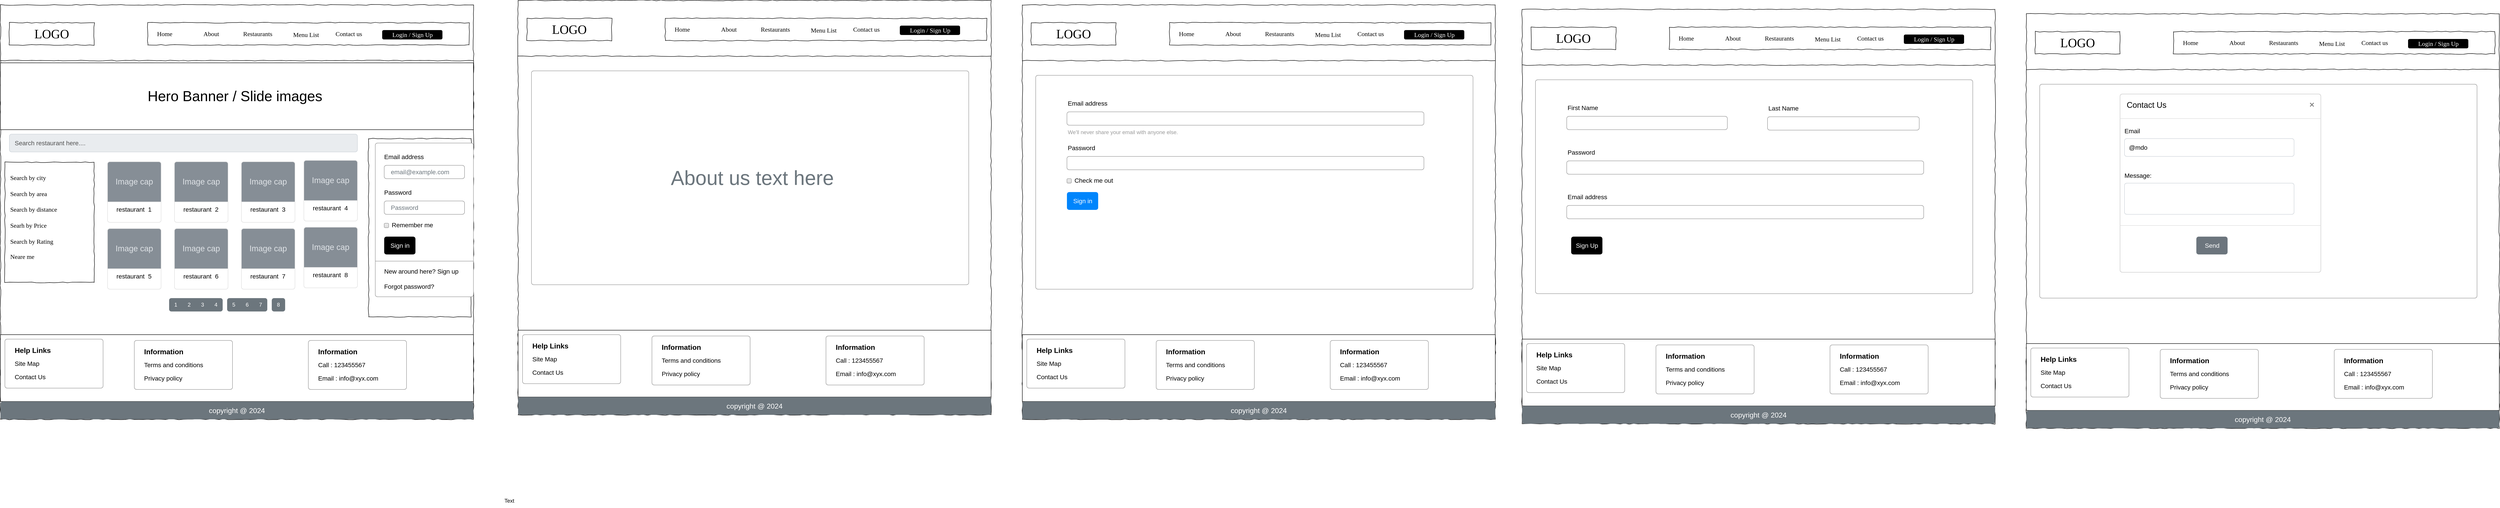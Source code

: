 <mxfile version="25.0.1">
  <diagram name="Page-1" id="03018318-947c-dd8e-b7a3-06fadd420f32">
    <mxGraphModel dx="3457" dy="620" grid="1" gridSize="10" guides="1" tooltips="1" connect="1" arrows="1" fold="1" page="1" pageScale="1" pageWidth="1100" pageHeight="850" background="none" math="0" shadow="0">
      <root>
        <mxCell id="0" />
        <mxCell id="1" parent="0" />
        <mxCell id="677b7b8949515195-1" value="" style="whiteSpace=wrap;html=1;rounded=0;shadow=0;labelBackgroundColor=none;strokeColor=#000000;strokeWidth=1;fillColor=none;fontFamily=Verdana;fontSize=12;fontColor=#000000;align=center;comic=1;" parent="1" vertex="1">
          <mxGeometry x="20" y="20" width="1060" height="930" as="geometry" />
        </mxCell>
        <mxCell id="677b7b8949515195-2" value="LOGO" style="whiteSpace=wrap;html=1;rounded=0;shadow=0;labelBackgroundColor=none;strokeWidth=1;fontFamily=Verdana;fontSize=28;align=center;comic=1;" parent="1" vertex="1">
          <mxGeometry x="40" y="60" width="190" height="50" as="geometry" />
        </mxCell>
        <mxCell id="677b7b8949515195-9" value="" style="line;strokeWidth=1;html=1;rounded=0;shadow=0;labelBackgroundColor=none;fillColor=none;fontFamily=Verdana;fontSize=14;fontColor=#000000;align=center;comic=1;" parent="1" vertex="1">
          <mxGeometry x="20" y="140" width="1060" height="10" as="geometry" />
        </mxCell>
        <mxCell id="677b7b8949515195-10" value="" style="whiteSpace=wrap;html=1;rounded=0;shadow=0;labelBackgroundColor=none;strokeWidth=1;fillColor=none;fontFamily=Verdana;fontSize=12;align=center;comic=1;" parent="1" vertex="1">
          <mxGeometry x="350" y="60" width="720" height="50" as="geometry" />
        </mxCell>
        <mxCell id="677b7b8949515195-11" value="Home" style="text;html=1;points=[];align=left;verticalAlign=top;spacingTop=-4;fontSize=14;fontFamily=Verdana" parent="1" vertex="1">
          <mxGeometry x="369" y="75" width="60" height="20" as="geometry" />
        </mxCell>
        <mxCell id="677b7b8949515195-12" value="About" style="text;html=1;points=[];align=left;verticalAlign=top;spacingTop=-4;fontSize=14;fontFamily=Verdana" parent="1" vertex="1">
          <mxGeometry x="473" y="75" width="60" height="20" as="geometry" />
        </mxCell>
        <mxCell id="677b7b8949515195-14" value="Contact us&amp;nbsp;" style="text;html=1;points=[];align=left;verticalAlign=top;spacingTop=-4;fontSize=14;fontFamily=Verdana" parent="1" vertex="1">
          <mxGeometry x="769" y="75" width="60" height="20" as="geometry" />
        </mxCell>
        <mxCell id="7AhK19ZsYWksxPjOCYiF-10" value="Restaurants" style="text;html=1;points=[];align=left;verticalAlign=top;spacingTop=-4;fontSize=14;fontFamily=Verdana" vertex="1" parent="1">
          <mxGeometry x="562" y="75" width="60" height="20" as="geometry" />
        </mxCell>
        <mxCell id="7AhK19ZsYWksxPjOCYiF-12" value="Login / Sign Up" style="text;html=1;points=[];align=center;verticalAlign=top;spacingTop=-4;fontSize=14;fontFamily=Verdana;imageHeight=24;rounded=1;fillColor=#000000;fontColor=#ffffff;strokeColor=#000000;" vertex="1" parent="1">
          <mxGeometry x="876" y="77" width="134" height="20" as="geometry" />
        </mxCell>
        <mxCell id="7AhK19ZsYWksxPjOCYiF-13" value="Menu List" style="text;html=1;points=[];align=left;verticalAlign=top;spacingTop=-4;fontSize=14;fontFamily=Verdana" vertex="1" parent="1">
          <mxGeometry x="674" y="77" width="60" height="20" as="geometry" />
        </mxCell>
        <mxCell id="7AhK19ZsYWksxPjOCYiF-55" value="" style="rounded=0;whiteSpace=wrap;html=1;" vertex="1" parent="1">
          <mxGeometry x="20" y="760" width="1060" height="150" as="geometry" />
        </mxCell>
        <mxCell id="7AhK19ZsYWksxPjOCYiF-56" value="" style="swimlane;container=1;shape=mxgraph.bootstrap.rrect;rSize=5;strokeColor=#999999;fillColor=#ffffff;fontStyle=0;childLayout=stackLayout;horizontal=1;startSize=0;horizontalStack=0;resizeParent=1;resizeParentMax=0;resizeLast=0;collapsible=0;marginBottom=0;whiteSpace=wrap;html=1;marginTop=10;marginBottom=10;" vertex="1" parent="1">
          <mxGeometry x="30" y="770" width="220" height="110" as="geometry" />
        </mxCell>
        <mxCell id="7AhK19ZsYWksxPjOCYiF-57" value="&lt;font color=&quot;#000000&quot; style=&quot;font-size: 16px;&quot;&gt;Help Links&lt;/font&gt;" style="text;align=left;verticalAlign=middle;spacingLeft=20;spacingRight=10;overflow=hidden;points=[[0,0.5],[1,0.5]];portConstraint=eastwest;rotatable=0;whiteSpace=wrap;html=1;fontColor=#757E85;fontSize=12;fontStyle=1;" vertex="1" parent="7AhK19ZsYWksxPjOCYiF-56">
          <mxGeometry y="10" width="220" height="30" as="geometry" />
        </mxCell>
        <mxCell id="7AhK19ZsYWksxPjOCYiF-58" value="Site Map" style="text;align=left;verticalAlign=middle;spacingLeft=20;spacingRight=10;overflow=hidden;points=[[0,0.5],[1,0.5]];portConstraint=eastwest;rotatable=0;whiteSpace=wrap;html=1;fontColor=inherit;fontSize=14;fontStyle=0;" vertex="1" parent="7AhK19ZsYWksxPjOCYiF-56">
          <mxGeometry y="40" width="220" height="30" as="geometry" />
        </mxCell>
        <mxCell id="7AhK19ZsYWksxPjOCYiF-59" value="Contact Us" style="text;align=left;verticalAlign=middle;spacingLeft=20;spacingRight=10;overflow=hidden;points=[[0,0.5],[1,0.5]];portConstraint=eastwest;rotatable=0;whiteSpace=wrap;html=1;fontColor=inherit;fontSize=14;fontStyle=0;" vertex="1" parent="7AhK19ZsYWksxPjOCYiF-56">
          <mxGeometry y="70" width="220" height="30" as="geometry" />
        </mxCell>
        <mxCell id="7AhK19ZsYWksxPjOCYiF-64" value="" style="swimlane;container=1;shape=mxgraph.bootstrap.rrect;rSize=5;strokeColor=#999999;fillColor=#ffffff;fontStyle=0;childLayout=stackLayout;horizontal=1;startSize=0;horizontalStack=0;resizeParent=1;resizeParentMax=0;resizeLast=0;collapsible=0;marginBottom=0;whiteSpace=wrap;html=1;marginTop=10;marginBottom=10;" vertex="1" parent="1">
          <mxGeometry x="320" y="773" width="220" height="110" as="geometry" />
        </mxCell>
        <mxCell id="7AhK19ZsYWksxPjOCYiF-65" value="&lt;font color=&quot;#000000&quot; style=&quot;font-size: 16px;&quot;&gt;Information&lt;/font&gt;" style="text;align=left;verticalAlign=middle;spacingLeft=20;spacingRight=10;overflow=hidden;points=[[0,0.5],[1,0.5]];portConstraint=eastwest;rotatable=0;whiteSpace=wrap;html=1;fontColor=#757E85;fontSize=12;fontStyle=1;" vertex="1" parent="7AhK19ZsYWksxPjOCYiF-64">
          <mxGeometry y="10" width="220" height="30" as="geometry" />
        </mxCell>
        <mxCell id="7AhK19ZsYWksxPjOCYiF-66" value="Terms and conditions" style="text;align=left;verticalAlign=middle;spacingLeft=20;spacingRight=10;overflow=hidden;points=[[0,0.5],[1,0.5]];portConstraint=eastwest;rotatable=0;whiteSpace=wrap;html=1;fontColor=inherit;fontSize=14;fontStyle=0;" vertex="1" parent="7AhK19ZsYWksxPjOCYiF-64">
          <mxGeometry y="40" width="220" height="30" as="geometry" />
        </mxCell>
        <mxCell id="7AhK19ZsYWksxPjOCYiF-67" value="Privacy policy" style="text;align=left;verticalAlign=middle;spacingLeft=20;spacingRight=10;overflow=hidden;points=[[0,0.5],[1,0.5]];portConstraint=eastwest;rotatable=0;whiteSpace=wrap;html=1;fontColor=inherit;fontSize=14;fontStyle=0;" vertex="1" parent="7AhK19ZsYWksxPjOCYiF-64">
          <mxGeometry y="70" width="220" height="30" as="geometry" />
        </mxCell>
        <mxCell id="7AhK19ZsYWksxPjOCYiF-68" value="" style="swimlane;container=1;shape=mxgraph.bootstrap.rrect;rSize=5;strokeColor=#999999;fillColor=#ffffff;fontStyle=0;childLayout=stackLayout;horizontal=1;startSize=0;horizontalStack=0;resizeParent=1;resizeParentMax=0;resizeLast=0;collapsible=0;marginBottom=0;whiteSpace=wrap;html=1;marginTop=10;marginBottom=10;" vertex="1" parent="1">
          <mxGeometry x="710" y="773" width="220" height="110" as="geometry" />
        </mxCell>
        <mxCell id="7AhK19ZsYWksxPjOCYiF-69" value="&lt;font color=&quot;#000000&quot; style=&quot;font-size: 16px;&quot;&gt;Information&lt;/font&gt;" style="text;align=left;verticalAlign=middle;spacingLeft=20;spacingRight=10;overflow=hidden;points=[[0,0.5],[1,0.5]];portConstraint=eastwest;rotatable=0;whiteSpace=wrap;html=1;fontColor=#757E85;fontSize=12;fontStyle=1;" vertex="1" parent="7AhK19ZsYWksxPjOCYiF-68">
          <mxGeometry y="10" width="220" height="30" as="geometry" />
        </mxCell>
        <mxCell id="7AhK19ZsYWksxPjOCYiF-71" value="Call : 123455567" style="text;align=left;verticalAlign=middle;spacingLeft=20;spacingRight=10;overflow=hidden;points=[[0,0.5],[1,0.5]];portConstraint=eastwest;rotatable=0;whiteSpace=wrap;html=1;fontColor=inherit;fontSize=14;fontStyle=0;" vertex="1" parent="7AhK19ZsYWksxPjOCYiF-68">
          <mxGeometry y="40" width="220" height="30" as="geometry" />
        </mxCell>
        <mxCell id="7AhK19ZsYWksxPjOCYiF-72" value="Email : info@xyx.com" style="text;align=left;verticalAlign=middle;spacingLeft=20;spacingRight=10;overflow=hidden;points=[[0,0.5],[1,0.5]];portConstraint=eastwest;rotatable=0;whiteSpace=wrap;html=1;fontColor=inherit;fontSize=14;fontStyle=0;" vertex="1" parent="7AhK19ZsYWksxPjOCYiF-68">
          <mxGeometry y="70" width="220" height="30" as="geometry" />
        </mxCell>
        <mxCell id="7AhK19ZsYWksxPjOCYiF-73" value="copyright @ 2024" style="html=1;shadow=0;dashed=0;shape=mxgraph.bootstrap.rrect;rSize=5;strokeColor=none;strokeWidth=1;fillColor=#6C767D;fontColor=#FFFFFF;whiteSpace=wrap;align=center;verticalAlign=middle;spacingLeft=0;fontStyle=0;fontSize=16;spacing=5;" vertex="1" parent="1">
          <mxGeometry x="20" y="910" width="1060" height="40" as="geometry" />
        </mxCell>
        <mxCell id="7AhK19ZsYWksxPjOCYiF-74" value="Text" style="text;html=1;align=center;verticalAlign=middle;resizable=0;points=[];autosize=1;strokeColor=none;fillColor=none;" vertex="1" parent="1">
          <mxGeometry x="-25" y="1128" width="50" height="30" as="geometry" />
        </mxCell>
        <mxCell id="7AhK19ZsYWksxPjOCYiF-75" value="" style="whiteSpace=wrap;html=1;rounded=0;shadow=0;labelBackgroundColor=none;strokeColor=#000000;strokeWidth=1;fillColor=none;fontFamily=Verdana;fontSize=12;fontColor=#000000;align=center;comic=1;" vertex="1" parent="1">
          <mxGeometry x="-1140" y="30" width="1060" height="930" as="geometry" />
        </mxCell>
        <mxCell id="7AhK19ZsYWksxPjOCYiF-76" value="LOGO" style="whiteSpace=wrap;html=1;rounded=0;shadow=0;labelBackgroundColor=none;strokeWidth=1;fontFamily=Verdana;fontSize=28;align=center;comic=1;" vertex="1" parent="1">
          <mxGeometry x="-1120" y="70" width="190" height="50" as="geometry" />
        </mxCell>
        <mxCell id="7AhK19ZsYWksxPjOCYiF-77" value="" style="whiteSpace=wrap;html=1;rounded=0;shadow=0;labelBackgroundColor=none;strokeWidth=1;fillColor=none;fontFamily=Verdana;fontSize=12;align=center;comic=1;" vertex="1" parent="1">
          <mxGeometry x="-1130" y="383" width="200" height="270" as="geometry" />
        </mxCell>
        <mxCell id="7AhK19ZsYWksxPjOCYiF-78" value="" style="line;strokeWidth=1;html=1;rounded=0;shadow=0;labelBackgroundColor=none;fillColor=none;fontFamily=Verdana;fontSize=14;fontColor=#000000;align=center;comic=1;" vertex="1" parent="1">
          <mxGeometry x="-1140" y="150" width="1060" height="10" as="geometry" />
        </mxCell>
        <mxCell id="7AhK19ZsYWksxPjOCYiF-79" value="" style="whiteSpace=wrap;html=1;rounded=0;shadow=0;labelBackgroundColor=none;strokeWidth=1;fillColor=none;fontFamily=Verdana;fontSize=12;align=center;comic=1;" vertex="1" parent="1">
          <mxGeometry x="-810" y="70" width="720" height="50" as="geometry" />
        </mxCell>
        <mxCell id="7AhK19ZsYWksxPjOCYiF-80" value="Home" style="text;html=1;points=[];align=left;verticalAlign=top;spacingTop=-4;fontSize=14;fontFamily=Verdana" vertex="1" parent="1">
          <mxGeometry x="-791" y="85" width="60" height="20" as="geometry" />
        </mxCell>
        <mxCell id="7AhK19ZsYWksxPjOCYiF-81" value="About" style="text;html=1;points=[];align=left;verticalAlign=top;spacingTop=-4;fontSize=14;fontFamily=Verdana" vertex="1" parent="1">
          <mxGeometry x="-687" y="85" width="60" height="20" as="geometry" />
        </mxCell>
        <mxCell id="7AhK19ZsYWksxPjOCYiF-82" value="Contact us&amp;nbsp;" style="text;html=1;points=[];align=left;verticalAlign=top;spacingTop=-4;fontSize=14;fontFamily=Verdana" vertex="1" parent="1">
          <mxGeometry x="-391" y="85" width="60" height="20" as="geometry" />
        </mxCell>
        <mxCell id="7AhK19ZsYWksxPjOCYiF-83" value="" style="whiteSpace=wrap;html=1;rounded=0;shadow=0;labelBackgroundColor=none;strokeWidth=1;fillColor=none;fontFamily=Verdana;fontSize=12;align=center;comic=1;" vertex="1" parent="1">
          <mxGeometry x="-315" y="330" width="230" height="400" as="geometry" />
        </mxCell>
        <mxCell id="7AhK19ZsYWksxPjOCYiF-84" value="Search by city&lt;div&gt;&lt;br&gt;&lt;/div&gt;" style="text;html=1;points=[];align=left;verticalAlign=top;spacingTop=-4;fontSize=14;fontFamily=Verdana" vertex="1" parent="1">
          <mxGeometry x="-1120" y="408" width="170" height="20" as="geometry" />
        </mxCell>
        <mxCell id="7AhK19ZsYWksxPjOCYiF-85" value="Search by area" style="text;html=1;points=[];align=left;verticalAlign=top;spacingTop=-4;fontSize=14;fontFamily=Verdana" vertex="1" parent="1">
          <mxGeometry x="-1120" y="444" width="170" height="20" as="geometry" />
        </mxCell>
        <mxCell id="7AhK19ZsYWksxPjOCYiF-86" value="&lt;div&gt;Search by distance&amp;nbsp;&lt;/div&gt;" style="text;html=1;points=[];align=left;verticalAlign=top;spacingTop=-4;fontSize=14;fontFamily=Verdana" vertex="1" parent="1">
          <mxGeometry x="-1120" y="479" width="170" height="20" as="geometry" />
        </mxCell>
        <mxCell id="7AhK19ZsYWksxPjOCYiF-87" value="Searh by Price" style="text;html=1;points=[];align=left;verticalAlign=top;spacingTop=-4;fontSize=14;fontFamily=Verdana" vertex="1" parent="1">
          <mxGeometry x="-1120" y="515" width="170" height="20" as="geometry" />
        </mxCell>
        <mxCell id="7AhK19ZsYWksxPjOCYiF-88" value="Search by Rating&amp;nbsp;" style="text;html=1;points=[];align=left;verticalAlign=top;spacingTop=-4;fontSize=14;fontFamily=Verdana" vertex="1" parent="1">
          <mxGeometry x="-1120" y="551" width="170" height="20" as="geometry" />
        </mxCell>
        <mxCell id="7AhK19ZsYWksxPjOCYiF-89" value="" style="html=1;shadow=0;dashed=0;shape=mxgraph.bootstrap.rrect;rSize=5;fillColor=#ffffff;strokeColor=#999999;" vertex="1" parent="1">
          <mxGeometry x="-300" y="340" width="220" height="345" as="geometry" />
        </mxCell>
        <mxCell id="7AhK19ZsYWksxPjOCYiF-90" value="Email address" style="fillColor=none;strokeColor=none;align=left;spacing=20;fontSize=14;" vertex="1" parent="7AhK19ZsYWksxPjOCYiF-89">
          <mxGeometry width="220" height="40" relative="1" as="geometry">
            <mxPoint y="10" as="offset" />
          </mxGeometry>
        </mxCell>
        <mxCell id="7AhK19ZsYWksxPjOCYiF-91" value="email@example.com" style="html=1;shadow=0;dashed=0;shape=mxgraph.bootstrap.rrect;rSize=5;fillColor=none;strokeColor=#999999;align=left;spacing=15;fontSize=14;fontColor=#6C767D;" vertex="1" parent="7AhK19ZsYWksxPjOCYiF-89">
          <mxGeometry width="180" height="30" relative="1" as="geometry">
            <mxPoint x="20" y="50" as="offset" />
          </mxGeometry>
        </mxCell>
        <mxCell id="7AhK19ZsYWksxPjOCYiF-92" value="Password" style="fillColor=none;strokeColor=none;align=left;spacing=20;fontSize=14;" vertex="1" parent="7AhK19ZsYWksxPjOCYiF-89">
          <mxGeometry width="220" height="40" relative="1" as="geometry">
            <mxPoint y="90" as="offset" />
          </mxGeometry>
        </mxCell>
        <mxCell id="7AhK19ZsYWksxPjOCYiF-93" value="Password" style="html=1;shadow=0;dashed=0;shape=mxgraph.bootstrap.rrect;rSize=5;fillColor=none;strokeColor=#999999;align=left;spacing=15;fontSize=14;fontColor=#6C767D;" vertex="1" parent="7AhK19ZsYWksxPjOCYiF-89">
          <mxGeometry width="180" height="30" relative="1" as="geometry">
            <mxPoint x="20" y="130" as="offset" />
          </mxGeometry>
        </mxCell>
        <mxCell id="7AhK19ZsYWksxPjOCYiF-94" value="Remember me" style="html=1;shadow=0;dashed=0;shape=mxgraph.bootstrap.rrect;rSize=2;fillColor=#EDEDED;strokeColor=#999999;align=left;fontSize=14;fontColor=#000000;labelPosition=right;verticalLabelPosition=middle;verticalAlign=middle;spacingLeft=5;spacingTop=-2;gradientColor=#DEDEDE;" vertex="1" parent="7AhK19ZsYWksxPjOCYiF-89">
          <mxGeometry width="10" height="10" relative="1" as="geometry">
            <mxPoint x="20" y="180" as="offset" />
          </mxGeometry>
        </mxCell>
        <mxCell id="7AhK19ZsYWksxPjOCYiF-95" value="Sign in" style="html=1;shadow=0;dashed=0;shape=mxgraph.bootstrap.rrect;rSize=5;fillColor=#000000;strokeColor=none;align=center;fontSize=14;fontColor=#FFFFFF;" vertex="1" parent="7AhK19ZsYWksxPjOCYiF-89">
          <mxGeometry width="70" height="40" relative="1" as="geometry">
            <mxPoint x="20" y="210" as="offset" />
          </mxGeometry>
        </mxCell>
        <mxCell id="7AhK19ZsYWksxPjOCYiF-96" value="" style="shape=line;strokeColor=#999999;perimeter=none;resizeWidth=1;" vertex="1" parent="7AhK19ZsYWksxPjOCYiF-89">
          <mxGeometry width="220" height="10" relative="1" as="geometry">
            <mxPoint y="260" as="offset" />
          </mxGeometry>
        </mxCell>
        <mxCell id="7AhK19ZsYWksxPjOCYiF-97" value="New around here? Sign up&lt;br&gt;&lt;br&gt;Forgot password?" style="html=1;fillColor=none;strokeColor=none;align=left;spacing=20;fontSize=14;" vertex="1" parent="7AhK19ZsYWksxPjOCYiF-89">
          <mxGeometry width="220" height="60" relative="1" as="geometry">
            <mxPoint y="275" as="offset" />
          </mxGeometry>
        </mxCell>
        <mxCell id="7AhK19ZsYWksxPjOCYiF-98" value="Restaurants" style="text;html=1;points=[];align=left;verticalAlign=top;spacingTop=-4;fontSize=14;fontFamily=Verdana" vertex="1" parent="1">
          <mxGeometry x="-598" y="85" width="60" height="20" as="geometry" />
        </mxCell>
        <mxCell id="7AhK19ZsYWksxPjOCYiF-99" value="Login / Sign Up" style="text;html=1;points=[];align=center;verticalAlign=top;spacingTop=-4;fontSize=14;fontFamily=Verdana;imageHeight=24;rounded=1;fillColor=#000000;fontColor=#ffffff;strokeColor=#000000;" vertex="1" parent="1">
          <mxGeometry x="-284" y="87" width="134" height="20" as="geometry" />
        </mxCell>
        <mxCell id="7AhK19ZsYWksxPjOCYiF-100" value="Menu List" style="text;html=1;points=[];align=left;verticalAlign=top;spacingTop=-4;fontSize=14;fontFamily=Verdana" vertex="1" parent="1">
          <mxGeometry x="-486" y="87" width="60" height="20" as="geometry" />
        </mxCell>
        <mxCell id="7AhK19ZsYWksxPjOCYiF-101" value="restaurant&amp;nbsp; 1" style="html=1;shadow=0;dashed=0;shape=mxgraph.bootstrap.rrect;rSize=5;strokeColor=#DFDFDF;html=1;whiteSpace=wrap;fillColor=#ffffff;fontColor=#000000;verticalAlign=bottom;align=left;spacing=20;fontSize=14;" vertex="1" parent="1">
          <mxGeometry x="-900" y="382" width="120" height="136" as="geometry" />
        </mxCell>
        <mxCell id="7AhK19ZsYWksxPjOCYiF-102" value="Image cap" style="html=1;shadow=0;dashed=0;shape=mxgraph.bootstrap.topButton;rSize=5;perimeter=none;whiteSpace=wrap;fillColor=#868E96;strokeColor=#DFDFDF;fontColor=#DEE2E6;resizeWidth=1;fontSize=18;" vertex="1" parent="7AhK19ZsYWksxPjOCYiF-101">
          <mxGeometry width="120" height="90" relative="1" as="geometry" />
        </mxCell>
        <mxCell id="7AhK19ZsYWksxPjOCYiF-103" value="restaurant&amp;nbsp; 2" style="html=1;shadow=0;dashed=0;shape=mxgraph.bootstrap.rrect;rSize=5;strokeColor=#DFDFDF;html=1;whiteSpace=wrap;fillColor=#ffffff;fontColor=#000000;verticalAlign=bottom;align=left;spacing=20;fontSize=14;" vertex="1" parent="1">
          <mxGeometry x="-750" y="382" width="120" height="136" as="geometry" />
        </mxCell>
        <mxCell id="7AhK19ZsYWksxPjOCYiF-104" value="Image cap" style="html=1;shadow=0;dashed=0;shape=mxgraph.bootstrap.topButton;rSize=5;perimeter=none;whiteSpace=wrap;fillColor=#868E96;strokeColor=#DFDFDF;fontColor=#DEE2E6;resizeWidth=1;fontSize=18;" vertex="1" parent="7AhK19ZsYWksxPjOCYiF-103">
          <mxGeometry width="120" height="90" relative="1" as="geometry" />
        </mxCell>
        <mxCell id="7AhK19ZsYWksxPjOCYiF-105" value="restaurant&amp;nbsp; 3" style="html=1;shadow=0;dashed=0;shape=mxgraph.bootstrap.rrect;rSize=5;strokeColor=#DFDFDF;html=1;whiteSpace=wrap;fillColor=#ffffff;fontColor=#000000;verticalAlign=bottom;align=left;spacing=20;fontSize=14;" vertex="1" parent="1">
          <mxGeometry x="-600" y="382" width="120" height="136" as="geometry" />
        </mxCell>
        <mxCell id="7AhK19ZsYWksxPjOCYiF-106" value="Image cap" style="html=1;shadow=0;dashed=0;shape=mxgraph.bootstrap.topButton;rSize=5;perimeter=none;whiteSpace=wrap;fillColor=#868E96;strokeColor=#DFDFDF;fontColor=#DEE2E6;resizeWidth=1;fontSize=18;" vertex="1" parent="7AhK19ZsYWksxPjOCYiF-105">
          <mxGeometry width="120" height="90" relative="1" as="geometry" />
        </mxCell>
        <mxCell id="7AhK19ZsYWksxPjOCYiF-107" value="restaurant&amp;nbsp; 4" style="html=1;shadow=0;dashed=0;shape=mxgraph.bootstrap.rrect;rSize=5;strokeColor=#DFDFDF;html=1;whiteSpace=wrap;fillColor=#ffffff;fontColor=#000000;verticalAlign=bottom;align=left;spacing=20;fontSize=14;" vertex="1" parent="1">
          <mxGeometry x="-460" y="379" width="120" height="136" as="geometry" />
        </mxCell>
        <mxCell id="7AhK19ZsYWksxPjOCYiF-108" value="Image cap" style="html=1;shadow=0;dashed=0;shape=mxgraph.bootstrap.topButton;rSize=5;perimeter=none;whiteSpace=wrap;fillColor=#868E96;strokeColor=#DFDFDF;fontColor=#DEE2E6;resizeWidth=1;fontSize=18;" vertex="1" parent="7AhK19ZsYWksxPjOCYiF-107">
          <mxGeometry width="120" height="90" relative="1" as="geometry" />
        </mxCell>
        <mxCell id="7AhK19ZsYWksxPjOCYiF-109" value="restaurant&amp;nbsp; 5" style="html=1;shadow=0;dashed=0;shape=mxgraph.bootstrap.rrect;rSize=5;strokeColor=#DFDFDF;html=1;whiteSpace=wrap;fillColor=#ffffff;fontColor=#000000;verticalAlign=bottom;align=left;spacing=20;fontSize=14;" vertex="1" parent="1">
          <mxGeometry x="-900" y="532" width="120" height="136" as="geometry" />
        </mxCell>
        <mxCell id="7AhK19ZsYWksxPjOCYiF-110" value="Image cap" style="html=1;shadow=0;dashed=0;shape=mxgraph.bootstrap.topButton;rSize=5;perimeter=none;whiteSpace=wrap;fillColor=#868E96;strokeColor=#DFDFDF;fontColor=#DEE2E6;resizeWidth=1;fontSize=18;" vertex="1" parent="7AhK19ZsYWksxPjOCYiF-109">
          <mxGeometry width="120" height="90" relative="1" as="geometry" />
        </mxCell>
        <mxCell id="7AhK19ZsYWksxPjOCYiF-111" value="restaurant&amp;nbsp; 6" style="html=1;shadow=0;dashed=0;shape=mxgraph.bootstrap.rrect;rSize=5;strokeColor=#DFDFDF;html=1;whiteSpace=wrap;fillColor=#ffffff;fontColor=#000000;verticalAlign=bottom;align=left;spacing=20;fontSize=14;" vertex="1" parent="1">
          <mxGeometry x="-750" y="532" width="120" height="136" as="geometry" />
        </mxCell>
        <mxCell id="7AhK19ZsYWksxPjOCYiF-112" value="Image cap" style="html=1;shadow=0;dashed=0;shape=mxgraph.bootstrap.topButton;rSize=5;perimeter=none;whiteSpace=wrap;fillColor=#868E96;strokeColor=#DFDFDF;fontColor=#DEE2E6;resizeWidth=1;fontSize=18;" vertex="1" parent="7AhK19ZsYWksxPjOCYiF-111">
          <mxGeometry width="120" height="90" relative="1" as="geometry" />
        </mxCell>
        <mxCell id="7AhK19ZsYWksxPjOCYiF-113" value="restaurant&amp;nbsp; 7" style="html=1;shadow=0;dashed=0;shape=mxgraph.bootstrap.rrect;rSize=5;strokeColor=#DFDFDF;html=1;whiteSpace=wrap;fillColor=#ffffff;fontColor=#000000;verticalAlign=bottom;align=left;spacing=20;fontSize=14;" vertex="1" parent="1">
          <mxGeometry x="-600" y="532" width="120" height="136" as="geometry" />
        </mxCell>
        <mxCell id="7AhK19ZsYWksxPjOCYiF-114" value="Image cap" style="html=1;shadow=0;dashed=0;shape=mxgraph.bootstrap.topButton;rSize=5;perimeter=none;whiteSpace=wrap;fillColor=#868E96;strokeColor=#DFDFDF;fontColor=#DEE2E6;resizeWidth=1;fontSize=18;" vertex="1" parent="7AhK19ZsYWksxPjOCYiF-113">
          <mxGeometry width="120" height="90" relative="1" as="geometry" />
        </mxCell>
        <mxCell id="7AhK19ZsYWksxPjOCYiF-115" value="restaurant&amp;nbsp; 8" style="html=1;shadow=0;dashed=0;shape=mxgraph.bootstrap.rrect;rSize=5;strokeColor=#DFDFDF;html=1;whiteSpace=wrap;fillColor=#ffffff;fontColor=#000000;verticalAlign=bottom;align=left;spacing=20;fontSize=14;" vertex="1" parent="1">
          <mxGeometry x="-460" y="529" width="120" height="136" as="geometry" />
        </mxCell>
        <mxCell id="7AhK19ZsYWksxPjOCYiF-116" value="Image cap" style="html=1;shadow=0;dashed=0;shape=mxgraph.bootstrap.topButton;rSize=5;perimeter=none;whiteSpace=wrap;fillColor=#868E96;strokeColor=#DFDFDF;fontColor=#DEE2E6;resizeWidth=1;fontSize=18;" vertex="1" parent="7AhK19ZsYWksxPjOCYiF-115">
          <mxGeometry width="120" height="90" relative="1" as="geometry" />
        </mxCell>
        <mxCell id="7AhK19ZsYWksxPjOCYiF-117" value="Neare me" style="text;html=1;points=[];align=left;verticalAlign=top;spacingTop=-4;fontSize=14;fontFamily=Verdana" vertex="1" parent="1">
          <mxGeometry x="-1120" y="585" width="170" height="20" as="geometry" />
        </mxCell>
        <mxCell id="7AhK19ZsYWksxPjOCYiF-118" value="Search&amp;nbsp;restaurant here...." style="html=1;shadow=0;dashed=0;shape=mxgraph.bootstrap.rrect;rSize=5;strokeColor=#CED4DA;strokeWidth=1;fillColor=#E9ECEF;fontColor=#505050;whiteSpace=wrap;align=left;verticalAlign=middle;spacingLeft=10;fontSize=14;" vertex="1" parent="1">
          <mxGeometry x="-1120" y="320" width="780" height="40" as="geometry" />
        </mxCell>
        <mxCell id="7AhK19ZsYWksxPjOCYiF-119" value="&lt;font style=&quot;font-size: 32px;&quot;&gt;Hero Banner / Slide images&amp;nbsp;&lt;/font&gt;" style="rounded=0;whiteSpace=wrap;html=1;" vertex="1" parent="1">
          <mxGeometry x="-1140" y="160" width="1060" height="150" as="geometry" />
        </mxCell>
        <mxCell id="7AhK19ZsYWksxPjOCYiF-120" value="" style="swimlane;shape=mxgraph.bootstrap.anchor;strokeColor=none;fillColor=#6C767D;fontColor=#ffffff;fontStyle=0;childLayout=stackLayout;horizontal=0;startSize=0;horizontalStack=1;resizeParent=1;resizeParentMax=0;resizeLast=0;collapsible=0;marginBottom=0;whiteSpace=wrap;html=1;" vertex="1" parent="1">
          <mxGeometry x="-762" y="688" width="260" height="30" as="geometry" />
        </mxCell>
        <mxCell id="7AhK19ZsYWksxPjOCYiF-121" value="1" style="text;strokeColor=inherit;align=center;verticalAlign=middle;spacingLeft=10;spacingRight=10;overflow=hidden;points=[[0,0.5],[1,0.5]];portConstraint=eastwest;rotatable=0;whiteSpace=wrap;html=1;shape=mxgraph.bootstrap.leftButton;rSize=5;fillColor=inherit;fontColor=inherit;" vertex="1" parent="7AhK19ZsYWksxPjOCYiF-120">
          <mxGeometry width="30" height="30" as="geometry" />
        </mxCell>
        <mxCell id="7AhK19ZsYWksxPjOCYiF-122" value="2" style="text;strokeColor=inherit;align=center;verticalAlign=middle;spacingLeft=10;spacingRight=10;overflow=hidden;points=[[0,0.5],[1,0.5]];portConstraint=eastwest;rotatable=0;whiteSpace=wrap;html=1;rSize=5;fillColor=inherit;fontColor=inherit;" vertex="1" parent="7AhK19ZsYWksxPjOCYiF-120">
          <mxGeometry x="30" width="30" height="30" as="geometry" />
        </mxCell>
        <mxCell id="7AhK19ZsYWksxPjOCYiF-123" value="3" style="text;strokeColor=inherit;align=center;verticalAlign=middle;spacingLeft=10;spacingRight=10;overflow=hidden;points=[[0,0.5],[1,0.5]];portConstraint=eastwest;rotatable=0;whiteSpace=wrap;html=1;rSize=5;fillColor=inherit;fontColor=inherit;" vertex="1" parent="7AhK19ZsYWksxPjOCYiF-120">
          <mxGeometry x="60" width="30" height="30" as="geometry" />
        </mxCell>
        <mxCell id="7AhK19ZsYWksxPjOCYiF-124" value="4" style="text;strokeColor=inherit;align=center;verticalAlign=middle;spacingLeft=10;spacingRight=10;overflow=hidden;points=[[0,0.5],[1,0.5]];portConstraint=eastwest;rotatable=0;whiteSpace=wrap;html=1;shape=mxgraph.bootstrap.rightButton;rSize=5;fillColor=inherit;fontColor=inherit;" vertex="1" parent="7AhK19ZsYWksxPjOCYiF-120">
          <mxGeometry x="90" width="30" height="30" as="geometry" />
        </mxCell>
        <mxCell id="7AhK19ZsYWksxPjOCYiF-125" value="" style="text;" vertex="1" parent="7AhK19ZsYWksxPjOCYiF-120">
          <mxGeometry x="120" width="10" height="30" as="geometry" />
        </mxCell>
        <mxCell id="7AhK19ZsYWksxPjOCYiF-126" value="5" style="text;strokeColor=inherit;align=center;verticalAlign=middle;spacingLeft=10;spacingRight=10;overflow=hidden;points=[[0,0.5],[1,0.5]];portConstraint=eastwest;rotatable=0;whiteSpace=wrap;html=1;shape=mxgraph.bootstrap.leftButton;rSize=5;fillColor=inherit;fontColor=inherit;" vertex="1" parent="7AhK19ZsYWksxPjOCYiF-120">
          <mxGeometry x="130" width="30" height="30" as="geometry" />
        </mxCell>
        <mxCell id="7AhK19ZsYWksxPjOCYiF-127" value="6" style="text;strokeColor=inherit;align=center;verticalAlign=middle;spacingLeft=10;spacingRight=10;overflow=hidden;points=[[0,0.5],[1,0.5]];portConstraint=eastwest;rotatable=0;whiteSpace=wrap;html=1;rSize=5;fillColor=inherit;fontColor=inherit;" vertex="1" parent="7AhK19ZsYWksxPjOCYiF-120">
          <mxGeometry x="160" width="30" height="30" as="geometry" />
        </mxCell>
        <mxCell id="7AhK19ZsYWksxPjOCYiF-128" value="7" style="text;strokeColor=inherit;align=center;verticalAlign=middle;spacingLeft=10;spacingRight=10;overflow=hidden;points=[[0,0.5],[1,0.5]];portConstraint=eastwest;rotatable=0;whiteSpace=wrap;html=1;shape=mxgraph.bootstrap.rightButton;rSize=5;fillColor=inherit;fontColor=inherit;" vertex="1" parent="7AhK19ZsYWksxPjOCYiF-120">
          <mxGeometry x="190" width="30" height="30" as="geometry" />
        </mxCell>
        <mxCell id="7AhK19ZsYWksxPjOCYiF-129" value="" style="text;" vertex="1" parent="7AhK19ZsYWksxPjOCYiF-120">
          <mxGeometry x="220" width="10" height="30" as="geometry" />
        </mxCell>
        <mxCell id="7AhK19ZsYWksxPjOCYiF-130" value="8" style="text;strokeColor=inherit;align=center;verticalAlign=middle;spacingLeft=10;spacingRight=10;overflow=hidden;points=[[0,0.5],[1,0.5]];portConstraint=eastwest;rotatable=0;whiteSpace=wrap;html=1;shape=mxgraph.bootstrap.rrect;rSize=5;fillColor=inherit;fontColor=inherit;" vertex="1" parent="7AhK19ZsYWksxPjOCYiF-120">
          <mxGeometry x="230" width="30" height="30" as="geometry" />
        </mxCell>
        <mxCell id="7AhK19ZsYWksxPjOCYiF-131" value="" style="rounded=0;whiteSpace=wrap;html=1;" vertex="1" parent="1">
          <mxGeometry x="-1140" y="770" width="1060" height="150" as="geometry" />
        </mxCell>
        <mxCell id="7AhK19ZsYWksxPjOCYiF-132" value="" style="swimlane;container=1;shape=mxgraph.bootstrap.rrect;rSize=5;strokeColor=#999999;fillColor=#ffffff;fontStyle=0;childLayout=stackLayout;horizontal=1;startSize=0;horizontalStack=0;resizeParent=1;resizeParentMax=0;resizeLast=0;collapsible=0;marginBottom=0;whiteSpace=wrap;html=1;marginTop=10;marginBottom=10;" vertex="1" parent="1">
          <mxGeometry x="-1130" y="780" width="220" height="110" as="geometry" />
        </mxCell>
        <mxCell id="7AhK19ZsYWksxPjOCYiF-133" value="&lt;font color=&quot;#000000&quot; style=&quot;font-size: 16px;&quot;&gt;Help Links&lt;/font&gt;" style="text;align=left;verticalAlign=middle;spacingLeft=20;spacingRight=10;overflow=hidden;points=[[0,0.5],[1,0.5]];portConstraint=eastwest;rotatable=0;whiteSpace=wrap;html=1;fontColor=#757E85;fontSize=12;fontStyle=1;" vertex="1" parent="7AhK19ZsYWksxPjOCYiF-132">
          <mxGeometry y="10" width="220" height="30" as="geometry" />
        </mxCell>
        <mxCell id="7AhK19ZsYWksxPjOCYiF-134" value="Site Map" style="text;align=left;verticalAlign=middle;spacingLeft=20;spacingRight=10;overflow=hidden;points=[[0,0.5],[1,0.5]];portConstraint=eastwest;rotatable=0;whiteSpace=wrap;html=1;fontColor=inherit;fontSize=14;fontStyle=0;" vertex="1" parent="7AhK19ZsYWksxPjOCYiF-132">
          <mxGeometry y="40" width="220" height="30" as="geometry" />
        </mxCell>
        <mxCell id="7AhK19ZsYWksxPjOCYiF-135" value="Contact Us" style="text;align=left;verticalAlign=middle;spacingLeft=20;spacingRight=10;overflow=hidden;points=[[0,0.5],[1,0.5]];portConstraint=eastwest;rotatable=0;whiteSpace=wrap;html=1;fontColor=inherit;fontSize=14;fontStyle=0;" vertex="1" parent="7AhK19ZsYWksxPjOCYiF-132">
          <mxGeometry y="70" width="220" height="30" as="geometry" />
        </mxCell>
        <mxCell id="7AhK19ZsYWksxPjOCYiF-136" value="" style="swimlane;container=1;shape=mxgraph.bootstrap.rrect;rSize=5;strokeColor=#999999;fillColor=#ffffff;fontStyle=0;childLayout=stackLayout;horizontal=1;startSize=0;horizontalStack=0;resizeParent=1;resizeParentMax=0;resizeLast=0;collapsible=0;marginBottom=0;whiteSpace=wrap;html=1;marginTop=10;marginBottom=10;" vertex="1" parent="1">
          <mxGeometry x="-840" y="783" width="220" height="110" as="geometry" />
        </mxCell>
        <mxCell id="7AhK19ZsYWksxPjOCYiF-137" value="&lt;font color=&quot;#000000&quot; style=&quot;font-size: 16px;&quot;&gt;Information&lt;/font&gt;" style="text;align=left;verticalAlign=middle;spacingLeft=20;spacingRight=10;overflow=hidden;points=[[0,0.5],[1,0.5]];portConstraint=eastwest;rotatable=0;whiteSpace=wrap;html=1;fontColor=#757E85;fontSize=12;fontStyle=1;" vertex="1" parent="7AhK19ZsYWksxPjOCYiF-136">
          <mxGeometry y="10" width="220" height="30" as="geometry" />
        </mxCell>
        <mxCell id="7AhK19ZsYWksxPjOCYiF-138" value="Terms and conditions" style="text;align=left;verticalAlign=middle;spacingLeft=20;spacingRight=10;overflow=hidden;points=[[0,0.5],[1,0.5]];portConstraint=eastwest;rotatable=0;whiteSpace=wrap;html=1;fontColor=inherit;fontSize=14;fontStyle=0;" vertex="1" parent="7AhK19ZsYWksxPjOCYiF-136">
          <mxGeometry y="40" width="220" height="30" as="geometry" />
        </mxCell>
        <mxCell id="7AhK19ZsYWksxPjOCYiF-139" value="Privacy policy" style="text;align=left;verticalAlign=middle;spacingLeft=20;spacingRight=10;overflow=hidden;points=[[0,0.5],[1,0.5]];portConstraint=eastwest;rotatable=0;whiteSpace=wrap;html=1;fontColor=inherit;fontSize=14;fontStyle=0;" vertex="1" parent="7AhK19ZsYWksxPjOCYiF-136">
          <mxGeometry y="70" width="220" height="30" as="geometry" />
        </mxCell>
        <mxCell id="7AhK19ZsYWksxPjOCYiF-140" value="" style="swimlane;container=1;shape=mxgraph.bootstrap.rrect;rSize=5;strokeColor=#999999;fillColor=#ffffff;fontStyle=0;childLayout=stackLayout;horizontal=1;startSize=0;horizontalStack=0;resizeParent=1;resizeParentMax=0;resizeLast=0;collapsible=0;marginBottom=0;whiteSpace=wrap;html=1;marginTop=10;marginBottom=10;" vertex="1" parent="1">
          <mxGeometry x="-450" y="783" width="220" height="110" as="geometry" />
        </mxCell>
        <mxCell id="7AhK19ZsYWksxPjOCYiF-141" value="&lt;font color=&quot;#000000&quot; style=&quot;font-size: 16px;&quot;&gt;Information&lt;/font&gt;" style="text;align=left;verticalAlign=middle;spacingLeft=20;spacingRight=10;overflow=hidden;points=[[0,0.5],[1,0.5]];portConstraint=eastwest;rotatable=0;whiteSpace=wrap;html=1;fontColor=#757E85;fontSize=12;fontStyle=1;" vertex="1" parent="7AhK19ZsYWksxPjOCYiF-140">
          <mxGeometry y="10" width="220" height="30" as="geometry" />
        </mxCell>
        <mxCell id="7AhK19ZsYWksxPjOCYiF-142" value="Call : 123455567" style="text;align=left;verticalAlign=middle;spacingLeft=20;spacingRight=10;overflow=hidden;points=[[0,0.5],[1,0.5]];portConstraint=eastwest;rotatable=0;whiteSpace=wrap;html=1;fontColor=inherit;fontSize=14;fontStyle=0;" vertex="1" parent="7AhK19ZsYWksxPjOCYiF-140">
          <mxGeometry y="40" width="220" height="30" as="geometry" />
        </mxCell>
        <mxCell id="7AhK19ZsYWksxPjOCYiF-143" value="Email : info@xyx.com" style="text;align=left;verticalAlign=middle;spacingLeft=20;spacingRight=10;overflow=hidden;points=[[0,0.5],[1,0.5]];portConstraint=eastwest;rotatable=0;whiteSpace=wrap;html=1;fontColor=inherit;fontSize=14;fontStyle=0;" vertex="1" parent="7AhK19ZsYWksxPjOCYiF-140">
          <mxGeometry y="70" width="220" height="30" as="geometry" />
        </mxCell>
        <mxCell id="7AhK19ZsYWksxPjOCYiF-144" value="copyright @ 2024" style="html=1;shadow=0;dashed=0;shape=mxgraph.bootstrap.rrect;rSize=5;strokeColor=none;strokeWidth=1;fillColor=#6C767D;fontColor=#FFFFFF;whiteSpace=wrap;align=center;verticalAlign=middle;spacingLeft=0;fontStyle=0;fontSize=16;spacing=5;" vertex="1" parent="1">
          <mxGeometry x="-1140" y="920" width="1060" height="40" as="geometry" />
        </mxCell>
        <mxCell id="7AhK19ZsYWksxPjOCYiF-145" value="&lt;font style=&quot;font-size: 45px;&quot;&gt;About us text here&lt;/font&gt;" style="html=1;shadow=0;dashed=0;shape=mxgraph.bootstrap.rrect;rSize=5;strokeColor=#999999;strokeWidth=1;fillColor=#FFFFFF;fontColor=#6C767D;whiteSpace=wrap;align=center;verticalAlign=middle;spacingLeft=10;fontSize=14;spacing=10;" vertex="1" parent="1">
          <mxGeometry x="50" y="178" width="980" height="480" as="geometry" />
        </mxCell>
        <mxCell id="7AhK19ZsYWksxPjOCYiF-146" value="" style="whiteSpace=wrap;html=1;rounded=0;shadow=0;labelBackgroundColor=none;strokeColor=#000000;strokeWidth=1;fillColor=none;fontFamily=Verdana;fontSize=12;fontColor=#000000;align=center;comic=1;" vertex="1" parent="1">
          <mxGeometry x="1150" y="30" width="1060" height="930" as="geometry" />
        </mxCell>
        <mxCell id="7AhK19ZsYWksxPjOCYiF-147" value="LOGO" style="whiteSpace=wrap;html=1;rounded=0;shadow=0;labelBackgroundColor=none;strokeWidth=1;fontFamily=Verdana;fontSize=28;align=center;comic=1;" vertex="1" parent="1">
          <mxGeometry x="1170" y="70" width="190" height="50" as="geometry" />
        </mxCell>
        <mxCell id="7AhK19ZsYWksxPjOCYiF-148" value="" style="line;strokeWidth=1;html=1;rounded=0;shadow=0;labelBackgroundColor=none;fillColor=none;fontFamily=Verdana;fontSize=14;fontColor=#000000;align=center;comic=1;" vertex="1" parent="1">
          <mxGeometry x="1150" y="150" width="1060" height="10" as="geometry" />
        </mxCell>
        <mxCell id="7AhK19ZsYWksxPjOCYiF-149" value="" style="whiteSpace=wrap;html=1;rounded=0;shadow=0;labelBackgroundColor=none;strokeWidth=1;fillColor=none;fontFamily=Verdana;fontSize=12;align=center;comic=1;" vertex="1" parent="1">
          <mxGeometry x="1480" y="70" width="720" height="50" as="geometry" />
        </mxCell>
        <mxCell id="7AhK19ZsYWksxPjOCYiF-150" value="Home" style="text;html=1;points=[];align=left;verticalAlign=top;spacingTop=-4;fontSize=14;fontFamily=Verdana" vertex="1" parent="1">
          <mxGeometry x="1499" y="85" width="60" height="20" as="geometry" />
        </mxCell>
        <mxCell id="7AhK19ZsYWksxPjOCYiF-151" value="About" style="text;html=1;points=[];align=left;verticalAlign=top;spacingTop=-4;fontSize=14;fontFamily=Verdana" vertex="1" parent="1">
          <mxGeometry x="1603" y="85" width="60" height="20" as="geometry" />
        </mxCell>
        <mxCell id="7AhK19ZsYWksxPjOCYiF-152" value="Contact us&amp;nbsp;" style="text;html=1;points=[];align=left;verticalAlign=top;spacingTop=-4;fontSize=14;fontFamily=Verdana" vertex="1" parent="1">
          <mxGeometry x="1899" y="85" width="60" height="20" as="geometry" />
        </mxCell>
        <mxCell id="7AhK19ZsYWksxPjOCYiF-153" value="Restaurants" style="text;html=1;points=[];align=left;verticalAlign=top;spacingTop=-4;fontSize=14;fontFamily=Verdana" vertex="1" parent="1">
          <mxGeometry x="1692" y="85" width="60" height="20" as="geometry" />
        </mxCell>
        <mxCell id="7AhK19ZsYWksxPjOCYiF-154" value="Login / Sign Up" style="text;html=1;points=[];align=center;verticalAlign=top;spacingTop=-4;fontSize=14;fontFamily=Verdana;imageHeight=24;rounded=1;fillColor=#000000;fontColor=#ffffff;strokeColor=#000000;" vertex="1" parent="1">
          <mxGeometry x="2006" y="87" width="134" height="20" as="geometry" />
        </mxCell>
        <mxCell id="7AhK19ZsYWksxPjOCYiF-155" value="Menu List" style="text;html=1;points=[];align=left;verticalAlign=top;spacingTop=-4;fontSize=14;fontFamily=Verdana" vertex="1" parent="1">
          <mxGeometry x="1804" y="87" width="60" height="20" as="geometry" />
        </mxCell>
        <mxCell id="7AhK19ZsYWksxPjOCYiF-156" value="" style="rounded=0;whiteSpace=wrap;html=1;" vertex="1" parent="1">
          <mxGeometry x="1150" y="770" width="1060" height="150" as="geometry" />
        </mxCell>
        <mxCell id="7AhK19ZsYWksxPjOCYiF-157" value="" style="swimlane;container=1;shape=mxgraph.bootstrap.rrect;rSize=5;strokeColor=#999999;fillColor=#ffffff;fontStyle=0;childLayout=stackLayout;horizontal=1;startSize=0;horizontalStack=0;resizeParent=1;resizeParentMax=0;resizeLast=0;collapsible=0;marginBottom=0;whiteSpace=wrap;html=1;marginTop=10;marginBottom=10;" vertex="1" parent="1">
          <mxGeometry x="1160" y="780" width="220" height="110" as="geometry" />
        </mxCell>
        <mxCell id="7AhK19ZsYWksxPjOCYiF-158" value="&lt;font color=&quot;#000000&quot; style=&quot;font-size: 16px;&quot;&gt;Help Links&lt;/font&gt;" style="text;align=left;verticalAlign=middle;spacingLeft=20;spacingRight=10;overflow=hidden;points=[[0,0.5],[1,0.5]];portConstraint=eastwest;rotatable=0;whiteSpace=wrap;html=1;fontColor=#757E85;fontSize=12;fontStyle=1;" vertex="1" parent="7AhK19ZsYWksxPjOCYiF-157">
          <mxGeometry y="10" width="220" height="30" as="geometry" />
        </mxCell>
        <mxCell id="7AhK19ZsYWksxPjOCYiF-159" value="Site Map" style="text;align=left;verticalAlign=middle;spacingLeft=20;spacingRight=10;overflow=hidden;points=[[0,0.5],[1,0.5]];portConstraint=eastwest;rotatable=0;whiteSpace=wrap;html=1;fontColor=inherit;fontSize=14;fontStyle=0;" vertex="1" parent="7AhK19ZsYWksxPjOCYiF-157">
          <mxGeometry y="40" width="220" height="30" as="geometry" />
        </mxCell>
        <mxCell id="7AhK19ZsYWksxPjOCYiF-160" value="Contact Us" style="text;align=left;verticalAlign=middle;spacingLeft=20;spacingRight=10;overflow=hidden;points=[[0,0.5],[1,0.5]];portConstraint=eastwest;rotatable=0;whiteSpace=wrap;html=1;fontColor=inherit;fontSize=14;fontStyle=0;" vertex="1" parent="7AhK19ZsYWksxPjOCYiF-157">
          <mxGeometry y="70" width="220" height="30" as="geometry" />
        </mxCell>
        <mxCell id="7AhK19ZsYWksxPjOCYiF-161" value="" style="swimlane;container=1;shape=mxgraph.bootstrap.rrect;rSize=5;strokeColor=#999999;fillColor=#ffffff;fontStyle=0;childLayout=stackLayout;horizontal=1;startSize=0;horizontalStack=0;resizeParent=1;resizeParentMax=0;resizeLast=0;collapsible=0;marginBottom=0;whiteSpace=wrap;html=1;marginTop=10;marginBottom=10;" vertex="1" parent="1">
          <mxGeometry x="1450" y="783" width="220" height="110" as="geometry" />
        </mxCell>
        <mxCell id="7AhK19ZsYWksxPjOCYiF-162" value="&lt;font color=&quot;#000000&quot; style=&quot;font-size: 16px;&quot;&gt;Information&lt;/font&gt;" style="text;align=left;verticalAlign=middle;spacingLeft=20;spacingRight=10;overflow=hidden;points=[[0,0.5],[1,0.5]];portConstraint=eastwest;rotatable=0;whiteSpace=wrap;html=1;fontColor=#757E85;fontSize=12;fontStyle=1;" vertex="1" parent="7AhK19ZsYWksxPjOCYiF-161">
          <mxGeometry y="10" width="220" height="30" as="geometry" />
        </mxCell>
        <mxCell id="7AhK19ZsYWksxPjOCYiF-163" value="Terms and conditions" style="text;align=left;verticalAlign=middle;spacingLeft=20;spacingRight=10;overflow=hidden;points=[[0,0.5],[1,0.5]];portConstraint=eastwest;rotatable=0;whiteSpace=wrap;html=1;fontColor=inherit;fontSize=14;fontStyle=0;" vertex="1" parent="7AhK19ZsYWksxPjOCYiF-161">
          <mxGeometry y="40" width="220" height="30" as="geometry" />
        </mxCell>
        <mxCell id="7AhK19ZsYWksxPjOCYiF-164" value="Privacy policy" style="text;align=left;verticalAlign=middle;spacingLeft=20;spacingRight=10;overflow=hidden;points=[[0,0.5],[1,0.5]];portConstraint=eastwest;rotatable=0;whiteSpace=wrap;html=1;fontColor=inherit;fontSize=14;fontStyle=0;" vertex="1" parent="7AhK19ZsYWksxPjOCYiF-161">
          <mxGeometry y="70" width="220" height="30" as="geometry" />
        </mxCell>
        <mxCell id="7AhK19ZsYWksxPjOCYiF-165" value="" style="swimlane;container=1;shape=mxgraph.bootstrap.rrect;rSize=5;strokeColor=#999999;fillColor=#ffffff;fontStyle=0;childLayout=stackLayout;horizontal=1;startSize=0;horizontalStack=0;resizeParent=1;resizeParentMax=0;resizeLast=0;collapsible=0;marginBottom=0;whiteSpace=wrap;html=1;marginTop=10;marginBottom=10;" vertex="1" parent="1">
          <mxGeometry x="1840" y="783" width="220" height="110" as="geometry" />
        </mxCell>
        <mxCell id="7AhK19ZsYWksxPjOCYiF-166" value="&lt;font color=&quot;#000000&quot; style=&quot;font-size: 16px;&quot;&gt;Information&lt;/font&gt;" style="text;align=left;verticalAlign=middle;spacingLeft=20;spacingRight=10;overflow=hidden;points=[[0,0.5],[1,0.5]];portConstraint=eastwest;rotatable=0;whiteSpace=wrap;html=1;fontColor=#757E85;fontSize=12;fontStyle=1;" vertex="1" parent="7AhK19ZsYWksxPjOCYiF-165">
          <mxGeometry y="10" width="220" height="30" as="geometry" />
        </mxCell>
        <mxCell id="7AhK19ZsYWksxPjOCYiF-167" value="Call : 123455567" style="text;align=left;verticalAlign=middle;spacingLeft=20;spacingRight=10;overflow=hidden;points=[[0,0.5],[1,0.5]];portConstraint=eastwest;rotatable=0;whiteSpace=wrap;html=1;fontColor=inherit;fontSize=14;fontStyle=0;" vertex="1" parent="7AhK19ZsYWksxPjOCYiF-165">
          <mxGeometry y="40" width="220" height="30" as="geometry" />
        </mxCell>
        <mxCell id="7AhK19ZsYWksxPjOCYiF-168" value="Email : info@xyx.com" style="text;align=left;verticalAlign=middle;spacingLeft=20;spacingRight=10;overflow=hidden;points=[[0,0.5],[1,0.5]];portConstraint=eastwest;rotatable=0;whiteSpace=wrap;html=1;fontColor=inherit;fontSize=14;fontStyle=0;" vertex="1" parent="7AhK19ZsYWksxPjOCYiF-165">
          <mxGeometry y="70" width="220" height="30" as="geometry" />
        </mxCell>
        <mxCell id="7AhK19ZsYWksxPjOCYiF-169" value="copyright @ 2024" style="html=1;shadow=0;dashed=0;shape=mxgraph.bootstrap.rrect;rSize=5;strokeColor=none;strokeWidth=1;fillColor=#6C767D;fontColor=#FFFFFF;whiteSpace=wrap;align=center;verticalAlign=middle;spacingLeft=0;fontStyle=0;fontSize=16;spacing=5;" vertex="1" parent="1">
          <mxGeometry x="1150" y="920" width="1060" height="40" as="geometry" />
        </mxCell>
        <mxCell id="7AhK19ZsYWksxPjOCYiF-170" value="" style="html=1;shadow=0;dashed=0;shape=mxgraph.bootstrap.rrect;rSize=5;strokeColor=#999999;strokeWidth=1;fillColor=#FFFFFF;fontColor=#6C767D;whiteSpace=wrap;align=center;verticalAlign=middle;spacingLeft=10;fontSize=14;spacing=10;" vertex="1" parent="1">
          <mxGeometry x="1180" y="188" width="980" height="480" as="geometry" />
        </mxCell>
        <mxCell id="7AhK19ZsYWksxPjOCYiF-180" value="Email address" style="fillColor=none;strokeColor=none;align=left;fontSize=14;" vertex="1" parent="1">
          <mxGeometry width="260" height="40" relative="1" as="geometry">
            <mxPoint x="1250" y="230" as="offset" />
          </mxGeometry>
        </mxCell>
        <mxCell id="7AhK19ZsYWksxPjOCYiF-181" value="" style="html=1;shadow=0;dashed=0;shape=mxgraph.bootstrap.rrect;rSize=5;fillColor=none;strokeColor=#999999;align=left;spacing=15;fontSize=14;fontColor=#6C767D;" vertex="1" parent="1">
          <mxGeometry width="800" height="30" relative="1" as="geometry">
            <mxPoint x="1250" y="270" as="offset" />
          </mxGeometry>
        </mxCell>
        <mxCell id="7AhK19ZsYWksxPjOCYiF-182" value="We&#39;ll never share your email with anyone else." style="fillColor=none;strokeColor=none;align=left;spacing=2;fontSize=12;fontColor=#999999;" vertex="1" parent="1">
          <mxGeometry width="260" height="30" relative="1" as="geometry">
            <mxPoint x="1250" y="300" as="offset" />
          </mxGeometry>
        </mxCell>
        <mxCell id="7AhK19ZsYWksxPjOCYiF-183" value="Password" style="fillColor=none;strokeColor=none;align=left;fontSize=14;" vertex="1" parent="1">
          <mxGeometry width="260" height="40" relative="1" as="geometry">
            <mxPoint x="1250" y="330" as="offset" />
          </mxGeometry>
        </mxCell>
        <mxCell id="7AhK19ZsYWksxPjOCYiF-184" value="" style="html=1;shadow=0;dashed=0;shape=mxgraph.bootstrap.rrect;rSize=5;fillColor=none;strokeColor=#999999;align=left;spacing=15;fontSize=14;fontColor=#6C767D;" vertex="1" parent="1">
          <mxGeometry width="800" height="30" relative="1" as="geometry">
            <mxPoint x="1250" y="370" as="offset" />
          </mxGeometry>
        </mxCell>
        <mxCell id="7AhK19ZsYWksxPjOCYiF-185" value="Check me out" style="html=1;shadow=0;dashed=0;shape=mxgraph.bootstrap.rrect;rSize=2;fillColor=#EDEDED;strokeColor=#999999;align=left;fontSize=14;fontColor=#000000;labelPosition=right;verticalLabelPosition=middle;verticalAlign=middle;spacingLeft=5;spacingTop=-2;gradientColor=#DEDEDE;" vertex="1" parent="1">
          <mxGeometry width="10" height="10" relative="1" as="geometry">
            <mxPoint x="1250" y="420" as="offset" />
          </mxGeometry>
        </mxCell>
        <mxCell id="7AhK19ZsYWksxPjOCYiF-186" value="Sign in" style="html=1;shadow=0;dashed=0;shape=mxgraph.bootstrap.rrect;rSize=5;fillColor=#0085FC;strokeColor=none;align=center;fontSize=14;fontColor=#FFFFFF;" vertex="1" parent="1">
          <mxGeometry width="70" height="40" relative="1" as="geometry">
            <mxPoint x="1250" y="450" as="offset" />
          </mxGeometry>
        </mxCell>
        <mxCell id="7AhK19ZsYWksxPjOCYiF-187" value="" style="whiteSpace=wrap;html=1;rounded=0;shadow=0;labelBackgroundColor=none;strokeColor=#000000;strokeWidth=1;fillColor=none;fontFamily=Verdana;fontSize=12;fontColor=#000000;align=center;comic=1;" vertex="1" parent="1">
          <mxGeometry x="2270" y="40" width="1060" height="930" as="geometry" />
        </mxCell>
        <mxCell id="7AhK19ZsYWksxPjOCYiF-188" value="LOGO" style="whiteSpace=wrap;html=1;rounded=0;shadow=0;labelBackgroundColor=none;strokeWidth=1;fontFamily=Verdana;fontSize=28;align=center;comic=1;" vertex="1" parent="1">
          <mxGeometry x="2290" y="80" width="190" height="50" as="geometry" />
        </mxCell>
        <mxCell id="7AhK19ZsYWksxPjOCYiF-189" value="" style="line;strokeWidth=1;html=1;rounded=0;shadow=0;labelBackgroundColor=none;fillColor=none;fontFamily=Verdana;fontSize=14;fontColor=#000000;align=center;comic=1;" vertex="1" parent="1">
          <mxGeometry x="2270" y="160" width="1060" height="10" as="geometry" />
        </mxCell>
        <mxCell id="7AhK19ZsYWksxPjOCYiF-190" value="" style="whiteSpace=wrap;html=1;rounded=0;shadow=0;labelBackgroundColor=none;strokeWidth=1;fillColor=none;fontFamily=Verdana;fontSize=12;align=center;comic=1;" vertex="1" parent="1">
          <mxGeometry x="2600" y="80" width="720" height="50" as="geometry" />
        </mxCell>
        <mxCell id="7AhK19ZsYWksxPjOCYiF-191" value="Home" style="text;html=1;points=[];align=left;verticalAlign=top;spacingTop=-4;fontSize=14;fontFamily=Verdana" vertex="1" parent="1">
          <mxGeometry x="2619" y="95" width="60" height="20" as="geometry" />
        </mxCell>
        <mxCell id="7AhK19ZsYWksxPjOCYiF-192" value="About" style="text;html=1;points=[];align=left;verticalAlign=top;spacingTop=-4;fontSize=14;fontFamily=Verdana" vertex="1" parent="1">
          <mxGeometry x="2723" y="95" width="60" height="20" as="geometry" />
        </mxCell>
        <mxCell id="7AhK19ZsYWksxPjOCYiF-193" value="Contact us&amp;nbsp;" style="text;html=1;points=[];align=left;verticalAlign=top;spacingTop=-4;fontSize=14;fontFamily=Verdana" vertex="1" parent="1">
          <mxGeometry x="3019" y="95" width="60" height="20" as="geometry" />
        </mxCell>
        <mxCell id="7AhK19ZsYWksxPjOCYiF-194" value="Restaurants" style="text;html=1;points=[];align=left;verticalAlign=top;spacingTop=-4;fontSize=14;fontFamily=Verdana" vertex="1" parent="1">
          <mxGeometry x="2812" y="95" width="60" height="20" as="geometry" />
        </mxCell>
        <mxCell id="7AhK19ZsYWksxPjOCYiF-195" value="Login / Sign Up" style="text;html=1;points=[];align=center;verticalAlign=top;spacingTop=-4;fontSize=14;fontFamily=Verdana;imageHeight=24;rounded=1;fillColor=#000000;fontColor=#ffffff;strokeColor=#000000;" vertex="1" parent="1">
          <mxGeometry x="3126" y="97" width="134" height="20" as="geometry" />
        </mxCell>
        <mxCell id="7AhK19ZsYWksxPjOCYiF-196" value="Menu List" style="text;html=1;points=[];align=left;verticalAlign=top;spacingTop=-4;fontSize=14;fontFamily=Verdana" vertex="1" parent="1">
          <mxGeometry x="2924" y="97" width="60" height="20" as="geometry" />
        </mxCell>
        <mxCell id="7AhK19ZsYWksxPjOCYiF-197" value="" style="rounded=0;whiteSpace=wrap;html=1;" vertex="1" parent="1">
          <mxGeometry x="2270" y="780" width="1060" height="150" as="geometry" />
        </mxCell>
        <mxCell id="7AhK19ZsYWksxPjOCYiF-198" value="" style="swimlane;container=1;shape=mxgraph.bootstrap.rrect;rSize=5;strokeColor=#999999;fillColor=#ffffff;fontStyle=0;childLayout=stackLayout;horizontal=1;startSize=0;horizontalStack=0;resizeParent=1;resizeParentMax=0;resizeLast=0;collapsible=0;marginBottom=0;whiteSpace=wrap;html=1;marginTop=10;marginBottom=10;" vertex="1" parent="1">
          <mxGeometry x="2280" y="790" width="220" height="110" as="geometry" />
        </mxCell>
        <mxCell id="7AhK19ZsYWksxPjOCYiF-199" value="&lt;font color=&quot;#000000&quot; style=&quot;font-size: 16px;&quot;&gt;Help Links&lt;/font&gt;" style="text;align=left;verticalAlign=middle;spacingLeft=20;spacingRight=10;overflow=hidden;points=[[0,0.5],[1,0.5]];portConstraint=eastwest;rotatable=0;whiteSpace=wrap;html=1;fontColor=#757E85;fontSize=12;fontStyle=1;" vertex="1" parent="7AhK19ZsYWksxPjOCYiF-198">
          <mxGeometry y="10" width="220" height="30" as="geometry" />
        </mxCell>
        <mxCell id="7AhK19ZsYWksxPjOCYiF-200" value="Site Map" style="text;align=left;verticalAlign=middle;spacingLeft=20;spacingRight=10;overflow=hidden;points=[[0,0.5],[1,0.5]];portConstraint=eastwest;rotatable=0;whiteSpace=wrap;html=1;fontColor=inherit;fontSize=14;fontStyle=0;" vertex="1" parent="7AhK19ZsYWksxPjOCYiF-198">
          <mxGeometry y="40" width="220" height="30" as="geometry" />
        </mxCell>
        <mxCell id="7AhK19ZsYWksxPjOCYiF-201" value="Contact Us" style="text;align=left;verticalAlign=middle;spacingLeft=20;spacingRight=10;overflow=hidden;points=[[0,0.5],[1,0.5]];portConstraint=eastwest;rotatable=0;whiteSpace=wrap;html=1;fontColor=inherit;fontSize=14;fontStyle=0;" vertex="1" parent="7AhK19ZsYWksxPjOCYiF-198">
          <mxGeometry y="70" width="220" height="30" as="geometry" />
        </mxCell>
        <mxCell id="7AhK19ZsYWksxPjOCYiF-202" value="" style="swimlane;container=1;shape=mxgraph.bootstrap.rrect;rSize=5;strokeColor=#999999;fillColor=#ffffff;fontStyle=0;childLayout=stackLayout;horizontal=1;startSize=0;horizontalStack=0;resizeParent=1;resizeParentMax=0;resizeLast=0;collapsible=0;marginBottom=0;whiteSpace=wrap;html=1;marginTop=10;marginBottom=10;" vertex="1" parent="1">
          <mxGeometry x="2570" y="793" width="220" height="110" as="geometry" />
        </mxCell>
        <mxCell id="7AhK19ZsYWksxPjOCYiF-203" value="&lt;font color=&quot;#000000&quot; style=&quot;font-size: 16px;&quot;&gt;Information&lt;/font&gt;" style="text;align=left;verticalAlign=middle;spacingLeft=20;spacingRight=10;overflow=hidden;points=[[0,0.5],[1,0.5]];portConstraint=eastwest;rotatable=0;whiteSpace=wrap;html=1;fontColor=#757E85;fontSize=12;fontStyle=1;" vertex="1" parent="7AhK19ZsYWksxPjOCYiF-202">
          <mxGeometry y="10" width="220" height="30" as="geometry" />
        </mxCell>
        <mxCell id="7AhK19ZsYWksxPjOCYiF-204" value="Terms and conditions" style="text;align=left;verticalAlign=middle;spacingLeft=20;spacingRight=10;overflow=hidden;points=[[0,0.5],[1,0.5]];portConstraint=eastwest;rotatable=0;whiteSpace=wrap;html=1;fontColor=inherit;fontSize=14;fontStyle=0;" vertex="1" parent="7AhK19ZsYWksxPjOCYiF-202">
          <mxGeometry y="40" width="220" height="30" as="geometry" />
        </mxCell>
        <mxCell id="7AhK19ZsYWksxPjOCYiF-205" value="Privacy policy" style="text;align=left;verticalAlign=middle;spacingLeft=20;spacingRight=10;overflow=hidden;points=[[0,0.5],[1,0.5]];portConstraint=eastwest;rotatable=0;whiteSpace=wrap;html=1;fontColor=inherit;fontSize=14;fontStyle=0;" vertex="1" parent="7AhK19ZsYWksxPjOCYiF-202">
          <mxGeometry y="70" width="220" height="30" as="geometry" />
        </mxCell>
        <mxCell id="7AhK19ZsYWksxPjOCYiF-206" value="" style="swimlane;container=1;shape=mxgraph.bootstrap.rrect;rSize=5;strokeColor=#999999;fillColor=#ffffff;fontStyle=0;childLayout=stackLayout;horizontal=1;startSize=0;horizontalStack=0;resizeParent=1;resizeParentMax=0;resizeLast=0;collapsible=0;marginBottom=0;whiteSpace=wrap;html=1;marginTop=10;marginBottom=10;" vertex="1" parent="1">
          <mxGeometry x="2960" y="793" width="220" height="110" as="geometry" />
        </mxCell>
        <mxCell id="7AhK19ZsYWksxPjOCYiF-207" value="&lt;font color=&quot;#000000&quot; style=&quot;font-size: 16px;&quot;&gt;Information&lt;/font&gt;" style="text;align=left;verticalAlign=middle;spacingLeft=20;spacingRight=10;overflow=hidden;points=[[0,0.5],[1,0.5]];portConstraint=eastwest;rotatable=0;whiteSpace=wrap;html=1;fontColor=#757E85;fontSize=12;fontStyle=1;" vertex="1" parent="7AhK19ZsYWksxPjOCYiF-206">
          <mxGeometry y="10" width="220" height="30" as="geometry" />
        </mxCell>
        <mxCell id="7AhK19ZsYWksxPjOCYiF-208" value="Call : 123455567" style="text;align=left;verticalAlign=middle;spacingLeft=20;spacingRight=10;overflow=hidden;points=[[0,0.5],[1,0.5]];portConstraint=eastwest;rotatable=0;whiteSpace=wrap;html=1;fontColor=inherit;fontSize=14;fontStyle=0;" vertex="1" parent="7AhK19ZsYWksxPjOCYiF-206">
          <mxGeometry y="40" width="220" height="30" as="geometry" />
        </mxCell>
        <mxCell id="7AhK19ZsYWksxPjOCYiF-209" value="Email : info@xyx.com" style="text;align=left;verticalAlign=middle;spacingLeft=20;spacingRight=10;overflow=hidden;points=[[0,0.5],[1,0.5]];portConstraint=eastwest;rotatable=0;whiteSpace=wrap;html=1;fontColor=inherit;fontSize=14;fontStyle=0;" vertex="1" parent="7AhK19ZsYWksxPjOCYiF-206">
          <mxGeometry y="70" width="220" height="30" as="geometry" />
        </mxCell>
        <mxCell id="7AhK19ZsYWksxPjOCYiF-210" value="copyright @ 2024" style="html=1;shadow=0;dashed=0;shape=mxgraph.bootstrap.rrect;rSize=5;strokeColor=none;strokeWidth=1;fillColor=#6C767D;fontColor=#FFFFFF;whiteSpace=wrap;align=center;verticalAlign=middle;spacingLeft=0;fontStyle=0;fontSize=16;spacing=5;" vertex="1" parent="1">
          <mxGeometry x="2270" y="930" width="1060" height="40" as="geometry" />
        </mxCell>
        <mxCell id="7AhK19ZsYWksxPjOCYiF-211" value="" style="html=1;shadow=0;dashed=0;shape=mxgraph.bootstrap.rrect;rSize=5;strokeColor=#999999;strokeWidth=1;fillColor=#FFFFFF;fontColor=#6C767D;whiteSpace=wrap;align=center;verticalAlign=middle;spacingLeft=10;fontSize=14;spacing=10;" vertex="1" parent="1">
          <mxGeometry x="2300" y="198" width="980" height="480" as="geometry" />
        </mxCell>
        <mxCell id="7AhK19ZsYWksxPjOCYiF-212" value="First Name " style="fillColor=none;strokeColor=none;align=left;fontSize=14;" vertex="1" parent="1">
          <mxGeometry width="260" height="40" relative="1" as="geometry">
            <mxPoint x="2370" y="240" as="offset" />
          </mxGeometry>
        </mxCell>
        <mxCell id="7AhK19ZsYWksxPjOCYiF-213" value="" style="html=1;shadow=0;dashed=0;shape=mxgraph.bootstrap.rrect;rSize=5;fillColor=none;strokeColor=#999999;align=left;spacing=15;fontSize=14;fontColor=#6C767D;" vertex="1" parent="1">
          <mxGeometry width="360" height="30" relative="1" as="geometry">
            <mxPoint x="2370" y="280" as="offset" />
          </mxGeometry>
        </mxCell>
        <mxCell id="7AhK19ZsYWksxPjOCYiF-215" value="Password" style="fillColor=none;strokeColor=none;align=left;fontSize=14;" vertex="1" parent="1">
          <mxGeometry width="260" height="40" relative="1" as="geometry">
            <mxPoint x="2370" y="340" as="offset" />
          </mxGeometry>
        </mxCell>
        <mxCell id="7AhK19ZsYWksxPjOCYiF-216" value="" style="html=1;shadow=0;dashed=0;shape=mxgraph.bootstrap.rrect;rSize=5;fillColor=none;strokeColor=#999999;align=left;spacing=15;fontSize=14;fontColor=#6C767D;" vertex="1" parent="1">
          <mxGeometry width="800" height="30" relative="1" as="geometry">
            <mxPoint x="2370" y="380" as="offset" />
          </mxGeometry>
        </mxCell>
        <mxCell id="7AhK19ZsYWksxPjOCYiF-218" value="Sign Up" style="html=1;shadow=0;dashed=0;shape=mxgraph.bootstrap.rrect;rSize=5;fillColor=#000000;strokeColor=none;align=center;fontSize=14;fontColor=#FFFFFF;" vertex="1" parent="1">
          <mxGeometry width="70" height="40" relative="1" as="geometry">
            <mxPoint x="2380" y="550" as="offset" />
          </mxGeometry>
        </mxCell>
        <mxCell id="7AhK19ZsYWksxPjOCYiF-219" value="Email address" style="fillColor=none;strokeColor=none;align=left;fontSize=14;" vertex="1" parent="1">
          <mxGeometry width="260" height="40" relative="1" as="geometry">
            <mxPoint x="2370" y="440" as="offset" />
          </mxGeometry>
        </mxCell>
        <mxCell id="7AhK19ZsYWksxPjOCYiF-220" value="" style="html=1;shadow=0;dashed=0;shape=mxgraph.bootstrap.rrect;rSize=5;fillColor=none;strokeColor=#999999;align=left;spacing=15;fontSize=14;fontColor=#6C767D;" vertex="1" parent="1">
          <mxGeometry width="800" height="30" relative="1" as="geometry">
            <mxPoint x="2370" y="480" as="offset" />
          </mxGeometry>
        </mxCell>
        <mxCell id="7AhK19ZsYWksxPjOCYiF-221" value="Last Name" style="fillColor=none;strokeColor=none;align=left;fontSize=14;" vertex="1" parent="1">
          <mxGeometry width="260" height="40" relative="1" as="geometry">
            <mxPoint x="2820" y="241" as="offset" />
          </mxGeometry>
        </mxCell>
        <mxCell id="7AhK19ZsYWksxPjOCYiF-222" value="" style="html=1;shadow=0;dashed=0;shape=mxgraph.bootstrap.rrect;rSize=5;fillColor=none;strokeColor=#999999;align=left;spacing=15;fontSize=14;fontColor=#6C767D;" vertex="1" parent="1">
          <mxGeometry width="340" height="30" relative="1" as="geometry">
            <mxPoint x="2820" y="281" as="offset" />
          </mxGeometry>
        </mxCell>
        <mxCell id="7AhK19ZsYWksxPjOCYiF-224" value="" style="whiteSpace=wrap;html=1;rounded=0;shadow=0;labelBackgroundColor=none;strokeColor=#000000;strokeWidth=1;fillColor=none;fontFamily=Verdana;fontSize=12;fontColor=#000000;align=center;comic=1;" vertex="1" parent="1">
          <mxGeometry x="3400" y="50" width="1060" height="930" as="geometry" />
        </mxCell>
        <mxCell id="7AhK19ZsYWksxPjOCYiF-225" value="LOGO" style="whiteSpace=wrap;html=1;rounded=0;shadow=0;labelBackgroundColor=none;strokeWidth=1;fontFamily=Verdana;fontSize=28;align=center;comic=1;" vertex="1" parent="1">
          <mxGeometry x="3420" y="90" width="190" height="50" as="geometry" />
        </mxCell>
        <mxCell id="7AhK19ZsYWksxPjOCYiF-226" value="" style="line;strokeWidth=1;html=1;rounded=0;shadow=0;labelBackgroundColor=none;fillColor=none;fontFamily=Verdana;fontSize=14;fontColor=#000000;align=center;comic=1;" vertex="1" parent="1">
          <mxGeometry x="3400" y="170" width="1060" height="10" as="geometry" />
        </mxCell>
        <mxCell id="7AhK19ZsYWksxPjOCYiF-227" value="" style="whiteSpace=wrap;html=1;rounded=0;shadow=0;labelBackgroundColor=none;strokeWidth=1;fillColor=none;fontFamily=Verdana;fontSize=12;align=center;comic=1;" vertex="1" parent="1">
          <mxGeometry x="3730" y="90" width="720" height="50" as="geometry" />
        </mxCell>
        <mxCell id="7AhK19ZsYWksxPjOCYiF-228" value="Home" style="text;html=1;points=[];align=left;verticalAlign=top;spacingTop=-4;fontSize=14;fontFamily=Verdana" vertex="1" parent="1">
          <mxGeometry x="3749" y="105" width="60" height="20" as="geometry" />
        </mxCell>
        <mxCell id="7AhK19ZsYWksxPjOCYiF-229" value="About" style="text;html=1;points=[];align=left;verticalAlign=top;spacingTop=-4;fontSize=14;fontFamily=Verdana" vertex="1" parent="1">
          <mxGeometry x="3853" y="105" width="60" height="20" as="geometry" />
        </mxCell>
        <mxCell id="7AhK19ZsYWksxPjOCYiF-230" value="Contact us&amp;nbsp;" style="text;html=1;points=[];align=left;verticalAlign=top;spacingTop=-4;fontSize=14;fontFamily=Verdana" vertex="1" parent="1">
          <mxGeometry x="4149" y="105" width="60" height="20" as="geometry" />
        </mxCell>
        <mxCell id="7AhK19ZsYWksxPjOCYiF-231" value="Restaurants" style="text;html=1;points=[];align=left;verticalAlign=top;spacingTop=-4;fontSize=14;fontFamily=Verdana" vertex="1" parent="1">
          <mxGeometry x="3942" y="105" width="60" height="20" as="geometry" />
        </mxCell>
        <mxCell id="7AhK19ZsYWksxPjOCYiF-232" value="Login / Sign Up" style="text;html=1;points=[];align=center;verticalAlign=top;spacingTop=-4;fontSize=14;fontFamily=Verdana;imageHeight=24;rounded=1;fillColor=#000000;fontColor=#ffffff;strokeColor=#000000;" vertex="1" parent="1">
          <mxGeometry x="4256" y="107" width="134" height="20" as="geometry" />
        </mxCell>
        <mxCell id="7AhK19ZsYWksxPjOCYiF-233" value="Menu List" style="text;html=1;points=[];align=left;verticalAlign=top;spacingTop=-4;fontSize=14;fontFamily=Verdana" vertex="1" parent="1">
          <mxGeometry x="4054" y="107" width="60" height="20" as="geometry" />
        </mxCell>
        <mxCell id="7AhK19ZsYWksxPjOCYiF-234" value="" style="rounded=0;whiteSpace=wrap;html=1;" vertex="1" parent="1">
          <mxGeometry x="3400" y="790" width="1060" height="150" as="geometry" />
        </mxCell>
        <mxCell id="7AhK19ZsYWksxPjOCYiF-235" value="" style="swimlane;container=1;shape=mxgraph.bootstrap.rrect;rSize=5;strokeColor=#999999;fillColor=#ffffff;fontStyle=0;childLayout=stackLayout;horizontal=1;startSize=0;horizontalStack=0;resizeParent=1;resizeParentMax=0;resizeLast=0;collapsible=0;marginBottom=0;whiteSpace=wrap;html=1;marginTop=10;marginBottom=10;" vertex="1" parent="1">
          <mxGeometry x="3410" y="800" width="220" height="110" as="geometry" />
        </mxCell>
        <mxCell id="7AhK19ZsYWksxPjOCYiF-236" value="&lt;font color=&quot;#000000&quot; style=&quot;font-size: 16px;&quot;&gt;Help Links&lt;/font&gt;" style="text;align=left;verticalAlign=middle;spacingLeft=20;spacingRight=10;overflow=hidden;points=[[0,0.5],[1,0.5]];portConstraint=eastwest;rotatable=0;whiteSpace=wrap;html=1;fontColor=#757E85;fontSize=12;fontStyle=1;" vertex="1" parent="7AhK19ZsYWksxPjOCYiF-235">
          <mxGeometry y="10" width="220" height="30" as="geometry" />
        </mxCell>
        <mxCell id="7AhK19ZsYWksxPjOCYiF-237" value="Site Map" style="text;align=left;verticalAlign=middle;spacingLeft=20;spacingRight=10;overflow=hidden;points=[[0,0.5],[1,0.5]];portConstraint=eastwest;rotatable=0;whiteSpace=wrap;html=1;fontColor=inherit;fontSize=14;fontStyle=0;" vertex="1" parent="7AhK19ZsYWksxPjOCYiF-235">
          <mxGeometry y="40" width="220" height="30" as="geometry" />
        </mxCell>
        <mxCell id="7AhK19ZsYWksxPjOCYiF-238" value="Contact Us" style="text;align=left;verticalAlign=middle;spacingLeft=20;spacingRight=10;overflow=hidden;points=[[0,0.5],[1,0.5]];portConstraint=eastwest;rotatable=0;whiteSpace=wrap;html=1;fontColor=inherit;fontSize=14;fontStyle=0;" vertex="1" parent="7AhK19ZsYWksxPjOCYiF-235">
          <mxGeometry y="70" width="220" height="30" as="geometry" />
        </mxCell>
        <mxCell id="7AhK19ZsYWksxPjOCYiF-239" value="" style="swimlane;container=1;shape=mxgraph.bootstrap.rrect;rSize=5;strokeColor=#999999;fillColor=#ffffff;fontStyle=0;childLayout=stackLayout;horizontal=1;startSize=0;horizontalStack=0;resizeParent=1;resizeParentMax=0;resizeLast=0;collapsible=0;marginBottom=0;whiteSpace=wrap;html=1;marginTop=10;marginBottom=10;" vertex="1" parent="1">
          <mxGeometry x="3700" y="803" width="220" height="110" as="geometry" />
        </mxCell>
        <mxCell id="7AhK19ZsYWksxPjOCYiF-240" value="&lt;font color=&quot;#000000&quot; style=&quot;font-size: 16px;&quot;&gt;Information&lt;/font&gt;" style="text;align=left;verticalAlign=middle;spacingLeft=20;spacingRight=10;overflow=hidden;points=[[0,0.5],[1,0.5]];portConstraint=eastwest;rotatable=0;whiteSpace=wrap;html=1;fontColor=#757E85;fontSize=12;fontStyle=1;" vertex="1" parent="7AhK19ZsYWksxPjOCYiF-239">
          <mxGeometry y="10" width="220" height="30" as="geometry" />
        </mxCell>
        <mxCell id="7AhK19ZsYWksxPjOCYiF-241" value="Terms and conditions" style="text;align=left;verticalAlign=middle;spacingLeft=20;spacingRight=10;overflow=hidden;points=[[0,0.5],[1,0.5]];portConstraint=eastwest;rotatable=0;whiteSpace=wrap;html=1;fontColor=inherit;fontSize=14;fontStyle=0;" vertex="1" parent="7AhK19ZsYWksxPjOCYiF-239">
          <mxGeometry y="40" width="220" height="30" as="geometry" />
        </mxCell>
        <mxCell id="7AhK19ZsYWksxPjOCYiF-242" value="Privacy policy" style="text;align=left;verticalAlign=middle;spacingLeft=20;spacingRight=10;overflow=hidden;points=[[0,0.5],[1,0.5]];portConstraint=eastwest;rotatable=0;whiteSpace=wrap;html=1;fontColor=inherit;fontSize=14;fontStyle=0;" vertex="1" parent="7AhK19ZsYWksxPjOCYiF-239">
          <mxGeometry y="70" width="220" height="30" as="geometry" />
        </mxCell>
        <mxCell id="7AhK19ZsYWksxPjOCYiF-243" value="" style="swimlane;container=1;shape=mxgraph.bootstrap.rrect;rSize=5;strokeColor=#999999;fillColor=#ffffff;fontStyle=0;childLayout=stackLayout;horizontal=1;startSize=0;horizontalStack=0;resizeParent=1;resizeParentMax=0;resizeLast=0;collapsible=0;marginBottom=0;whiteSpace=wrap;html=1;marginTop=10;marginBottom=10;" vertex="1" parent="1">
          <mxGeometry x="4090" y="803" width="220" height="110" as="geometry" />
        </mxCell>
        <mxCell id="7AhK19ZsYWksxPjOCYiF-244" value="&lt;font color=&quot;#000000&quot; style=&quot;font-size: 16px;&quot;&gt;Information&lt;/font&gt;" style="text;align=left;verticalAlign=middle;spacingLeft=20;spacingRight=10;overflow=hidden;points=[[0,0.5],[1,0.5]];portConstraint=eastwest;rotatable=0;whiteSpace=wrap;html=1;fontColor=#757E85;fontSize=12;fontStyle=1;" vertex="1" parent="7AhK19ZsYWksxPjOCYiF-243">
          <mxGeometry y="10" width="220" height="30" as="geometry" />
        </mxCell>
        <mxCell id="7AhK19ZsYWksxPjOCYiF-245" value="Call : 123455567" style="text;align=left;verticalAlign=middle;spacingLeft=20;spacingRight=10;overflow=hidden;points=[[0,0.5],[1,0.5]];portConstraint=eastwest;rotatable=0;whiteSpace=wrap;html=1;fontColor=inherit;fontSize=14;fontStyle=0;" vertex="1" parent="7AhK19ZsYWksxPjOCYiF-243">
          <mxGeometry y="40" width="220" height="30" as="geometry" />
        </mxCell>
        <mxCell id="7AhK19ZsYWksxPjOCYiF-246" value="Email : info@xyx.com" style="text;align=left;verticalAlign=middle;spacingLeft=20;spacingRight=10;overflow=hidden;points=[[0,0.5],[1,0.5]];portConstraint=eastwest;rotatable=0;whiteSpace=wrap;html=1;fontColor=inherit;fontSize=14;fontStyle=0;" vertex="1" parent="7AhK19ZsYWksxPjOCYiF-243">
          <mxGeometry y="70" width="220" height="30" as="geometry" />
        </mxCell>
        <mxCell id="7AhK19ZsYWksxPjOCYiF-247" value="copyright @ 2024" style="html=1;shadow=0;dashed=0;shape=mxgraph.bootstrap.rrect;rSize=5;strokeColor=none;strokeWidth=1;fillColor=#6C767D;fontColor=#FFFFFF;whiteSpace=wrap;align=center;verticalAlign=middle;spacingLeft=0;fontStyle=0;fontSize=16;spacing=5;" vertex="1" parent="1">
          <mxGeometry x="3400" y="940" width="1060" height="40" as="geometry" />
        </mxCell>
        <mxCell id="7AhK19ZsYWksxPjOCYiF-248" value="" style="html=1;shadow=0;dashed=0;shape=mxgraph.bootstrap.rrect;rSize=5;strokeColor=#999999;strokeWidth=1;fillColor=#FFFFFF;fontColor=#6C767D;whiteSpace=wrap;align=center;verticalAlign=middle;spacingLeft=10;fontSize=14;spacing=10;" vertex="1" parent="1">
          <mxGeometry x="3430" y="208" width="980" height="480" as="geometry" />
        </mxCell>
        <mxCell id="7AhK19ZsYWksxPjOCYiF-258" value="Contact Us" style="html=1;shadow=0;dashed=0;shape=mxgraph.bootstrap.rrect;rSize=5;html=1;strokeColor=#C8C8C8;fillColor=#ffffff;whiteSpace=wrap;verticalAlign=top;align=left;fontSize=18;spacing=15;spacingTop=-5;" vertex="1" parent="1">
          <mxGeometry x="3610" y="230" width="450" height="400" as="geometry" />
        </mxCell>
        <mxCell id="7AhK19ZsYWksxPjOCYiF-259" value="" style="shape=line;strokeColor=#dddddd;resizeWidth=1;" vertex="1" parent="7AhK19ZsYWksxPjOCYiF-258">
          <mxGeometry width="450" height="10" relative="1" as="geometry">
            <mxPoint y="50" as="offset" />
          </mxGeometry>
        </mxCell>
        <mxCell id="7AhK19ZsYWksxPjOCYiF-260" value="" style="html=1;shadow=0;dashed=0;shape=mxgraph.bootstrap.x;strokeColor=#868686;strokeWidth=2;" vertex="1" parent="7AhK19ZsYWksxPjOCYiF-258">
          <mxGeometry x="1" width="8" height="8" relative="1" as="geometry">
            <mxPoint x="-24" y="20" as="offset" />
          </mxGeometry>
        </mxCell>
        <mxCell id="7AhK19ZsYWksxPjOCYiF-261" value="Email" style="strokeColor=none;fillColor=none;resizeWidth=1;align=left;verticalAlign=top;spacing=10;fontSize=14;whiteSpace=wrap;html=1;" vertex="1" parent="7AhK19ZsYWksxPjOCYiF-258">
          <mxGeometry width="450" height="40" relative="1" as="geometry">
            <mxPoint y="60" as="offset" />
          </mxGeometry>
        </mxCell>
        <mxCell id="7AhK19ZsYWksxPjOCYiF-262" value="@mdo" style="html=1;shadow=0;dashed=0;shape=mxgraph.bootstrap.rrect;rSize=5;strokeColor=#CED4DA;fillColor=none;align=left;verticalAlign=middle;spacing=10;fontSize=14;whiteSpace=wrap;html=1;" vertex="1" parent="7AhK19ZsYWksxPjOCYiF-258">
          <mxGeometry width="380" height="40" relative="1" as="geometry">
            <mxPoint x="10" y="100" as="offset" />
          </mxGeometry>
        </mxCell>
        <mxCell id="7AhK19ZsYWksxPjOCYiF-263" value="Message:" style="strokeColor=none;fillColor=none;resizeWidth=1;align=left;verticalAlign=top;spacing=10;fontSize=14;whiteSpace=wrap;html=1;" vertex="1" parent="7AhK19ZsYWksxPjOCYiF-258">
          <mxGeometry width="450" height="40" relative="1" as="geometry">
            <mxPoint y="160" as="offset" />
          </mxGeometry>
        </mxCell>
        <mxCell id="7AhK19ZsYWksxPjOCYiF-264" value="" style="html=1;shadow=0;dashed=0;shape=mxgraph.bootstrap.rrect;rSize=5;strokeColor=#CED4DA;fillColor=none;align=left;verticalAlign=middle;spacing=10;fontSize=14;whiteSpace=wrap;html=1;" vertex="1" parent="7AhK19ZsYWksxPjOCYiF-258">
          <mxGeometry width="380" height="70" relative="1" as="geometry">
            <mxPoint x="10" y="200" as="offset" />
          </mxGeometry>
        </mxCell>
        <mxCell id="7AhK19ZsYWksxPjOCYiF-265" value="" style="shape=line;strokeColor=#dddddd;resizeWidth=1;" vertex="1" parent="7AhK19ZsYWksxPjOCYiF-258">
          <mxGeometry width="450" height="10" relative="1" as="geometry">
            <mxPoint y="290" as="offset" />
          </mxGeometry>
        </mxCell>
        <mxCell id="7AhK19ZsYWksxPjOCYiF-267" value="Send" style="html=1;shadow=0;dashed=0;shape=mxgraph.bootstrap.rrect;rSize=5;fillColor=#6C757D;strokeColor=none;fontColor=#FFFFFF;fontSize=14;" vertex="1" parent="7AhK19ZsYWksxPjOCYiF-258">
          <mxGeometry x="1" y="1" width="70" height="40" relative="1" as="geometry">
            <mxPoint x="-279" y="-80" as="offset" />
          </mxGeometry>
        </mxCell>
      </root>
    </mxGraphModel>
  </diagram>
</mxfile>
